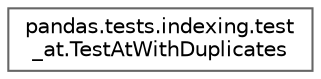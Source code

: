 digraph "Graphical Class Hierarchy"
{
 // LATEX_PDF_SIZE
  bgcolor="transparent";
  edge [fontname=Helvetica,fontsize=10,labelfontname=Helvetica,labelfontsize=10];
  node [fontname=Helvetica,fontsize=10,shape=box,height=0.2,width=0.4];
  rankdir="LR";
  Node0 [id="Node000000",label="pandas.tests.indexing.test\l_at.TestAtWithDuplicates",height=0.2,width=0.4,color="grey40", fillcolor="white", style="filled",URL="$dd/d97/classpandas_1_1tests_1_1indexing_1_1test__at_1_1TestAtWithDuplicates.html",tooltip=" "];
}

